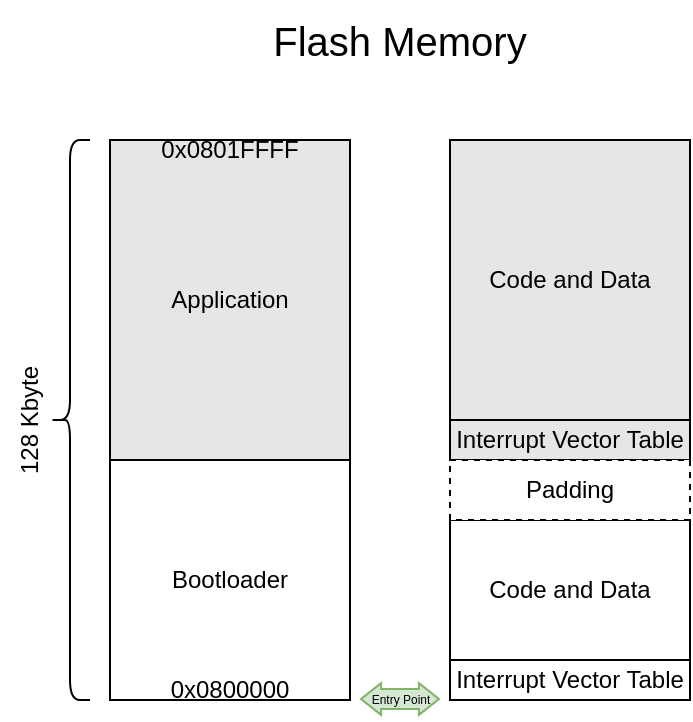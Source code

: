 <mxfile version="22.1.7" type="google">
  <diagram name="Page-1" id="L8v-k4GA8zyhKXHsQq-C">
    <mxGraphModel grid="1" page="1" gridSize="10" guides="1" tooltips="1" connect="1" arrows="1" fold="1" pageScale="1" pageWidth="850" pageHeight="1100" math="0" shadow="0">
      <root>
        <mxCell id="0" />
        <mxCell id="1" parent="0" />
        <mxCell id="6ljWVKHkdT2M4jzvHkVH-1" value="Bootloader" style="whiteSpace=wrap;html=1;" vertex="1" parent="1">
          <mxGeometry x="150" y="260" width="120" height="120" as="geometry" />
        </mxCell>
        <mxCell id="6ljWVKHkdT2M4jzvHkVH-2" value="Flash Memory" style="text;html=1;strokeColor=none;fillColor=none;align=center;verticalAlign=middle;whiteSpace=wrap;rounded=0;fontSize=20;" vertex="1" parent="1">
          <mxGeometry x="220" y="30" width="150" height="40" as="geometry" />
        </mxCell>
        <mxCell id="6ljWVKHkdT2M4jzvHkVH-3" value="Application" style="whiteSpace=wrap;html=1;fillColor=#E6E6E6;" vertex="1" parent="1">
          <mxGeometry x="150" y="100" width="120" height="160" as="geometry" />
        </mxCell>
        <mxCell id="6ljWVKHkdT2M4jzvHkVH-5" value="0x0800000" style="text;html=1;strokeColor=none;fillColor=none;align=center;verticalAlign=middle;whiteSpace=wrap;rounded=0;" vertex="1" parent="1">
          <mxGeometry x="180" y="360" width="60" height="30" as="geometry" />
        </mxCell>
        <mxCell id="6ljWVKHkdT2M4jzvHkVH-10" value="" style="shape=curlyBracket;whiteSpace=wrap;html=1;rounded=1;labelPosition=left;verticalLabelPosition=middle;align=right;verticalAlign=middle;" vertex="1" parent="1">
          <mxGeometry x="120" y="100" width="20" height="280" as="geometry" />
        </mxCell>
        <mxCell id="6ljWVKHkdT2M4jzvHkVH-9" value="0x0801FFFF" style="text;html=1;strokeColor=none;fillColor=none;align=center;verticalAlign=middle;whiteSpace=wrap;rounded=0;" vertex="1" parent="1">
          <mxGeometry x="180" y="90" width="60" height="30" as="geometry" />
        </mxCell>
        <mxCell id="6ljWVKHkdT2M4jzvHkVH-13" value="128 Kbyte" style="text;html=1;strokeColor=none;fillColor=none;align=center;verticalAlign=middle;whiteSpace=wrap;rounded=0;rotation=-90;" vertex="1" parent="1">
          <mxGeometry x="80" y="225" width="60" height="30" as="geometry" />
        </mxCell>
        <mxCell id="6ljWVKHkdT2M4jzvHkVH-14" value="Interrupt Vector Table" style="whiteSpace=wrap;html=1;fillColor=#E6E6E6;" vertex="1" parent="1">
          <mxGeometry x="320" y="240" width="120" height="20" as="geometry" />
        </mxCell>
        <mxCell id="6ljWVKHkdT2M4jzvHkVH-15" value="Code and Data" style="whiteSpace=wrap;html=1;fillColor=#E6E6E6;" vertex="1" parent="1">
          <mxGeometry x="320" y="100" width="120" height="140" as="geometry" />
        </mxCell>
        <mxCell id="6ljWVKHkdT2M4jzvHkVH-16" value="Interrupt Vector Table" style="whiteSpace=wrap;html=1;" vertex="1" parent="1">
          <mxGeometry x="320" y="360" width="120" height="20" as="geometry" />
        </mxCell>
        <mxCell id="6ljWVKHkdT2M4jzvHkVH-17" value="Code and Data" style="whiteSpace=wrap;html=1;" vertex="1" parent="1">
          <mxGeometry x="320" y="290" width="120" height="70" as="geometry" />
        </mxCell>
        <mxCell id="6ljWVKHkdT2M4jzvHkVH-18" value="Padding" style="whiteSpace=wrap;html=1;dashed=1;" vertex="1" parent="1">
          <mxGeometry x="320" y="260" width="120" height="30" as="geometry" />
        </mxCell>
        <mxCell id="6ljWVKHkdT2M4jzvHkVH-19" value="" style="shape=flexArrow;endArrow=classic;html=1;rounded=0;endWidth=4.848;endSize=3.018;fillColor=#d5e8d4;strokeColor=#82b366;startArrow=block;startWidth=4.848;startSize=3.018;" edge="1" parent="1">
          <mxGeometry width="50" height="50" relative="1" as="geometry">
            <mxPoint x="315" y="379.49" as="sourcePoint" />
            <mxPoint x="275" y="379.49" as="targetPoint" />
          </mxGeometry>
        </mxCell>
        <mxCell id="6ljWVKHkdT2M4jzvHkVH-20" value="&lt;font style=&quot;font-size: 6px;&quot;&gt;Entry Point&lt;/font&gt;" style="edgeLabel;html=1;align=center;verticalAlign=middle;resizable=0;points=[];labelBackgroundColor=none;" connectable="0" vertex="1" parent="6ljWVKHkdT2M4jzvHkVH-19">
          <mxGeometry x="0.032" y="-2" relative="1" as="geometry">
            <mxPoint as="offset" />
          </mxGeometry>
        </mxCell>
      </root>
    </mxGraphModel>
  </diagram>
</mxfile>
